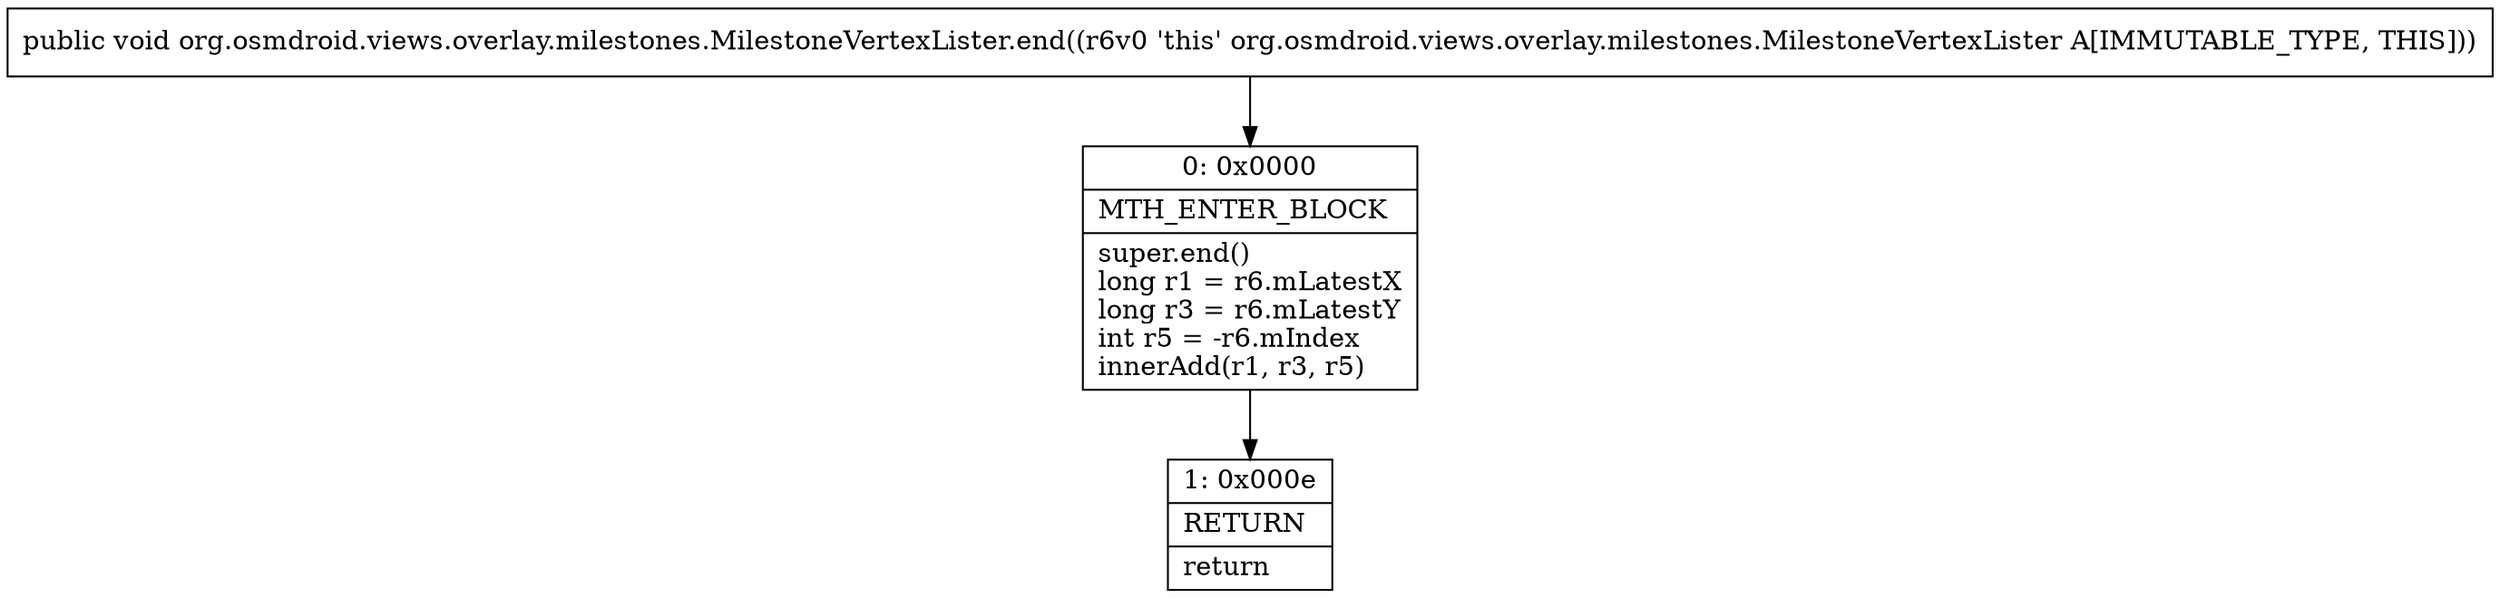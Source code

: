 digraph "CFG fororg.osmdroid.views.overlay.milestones.MilestoneVertexLister.end()V" {
Node_0 [shape=record,label="{0\:\ 0x0000|MTH_ENTER_BLOCK\l|super.end()\llong r1 = r6.mLatestX\llong r3 = r6.mLatestY\lint r5 = \-r6.mIndex\linnerAdd(r1, r3, r5)\l}"];
Node_1 [shape=record,label="{1\:\ 0x000e|RETURN\l|return\l}"];
MethodNode[shape=record,label="{public void org.osmdroid.views.overlay.milestones.MilestoneVertexLister.end((r6v0 'this' org.osmdroid.views.overlay.milestones.MilestoneVertexLister A[IMMUTABLE_TYPE, THIS])) }"];
MethodNode -> Node_0;
Node_0 -> Node_1;
}

